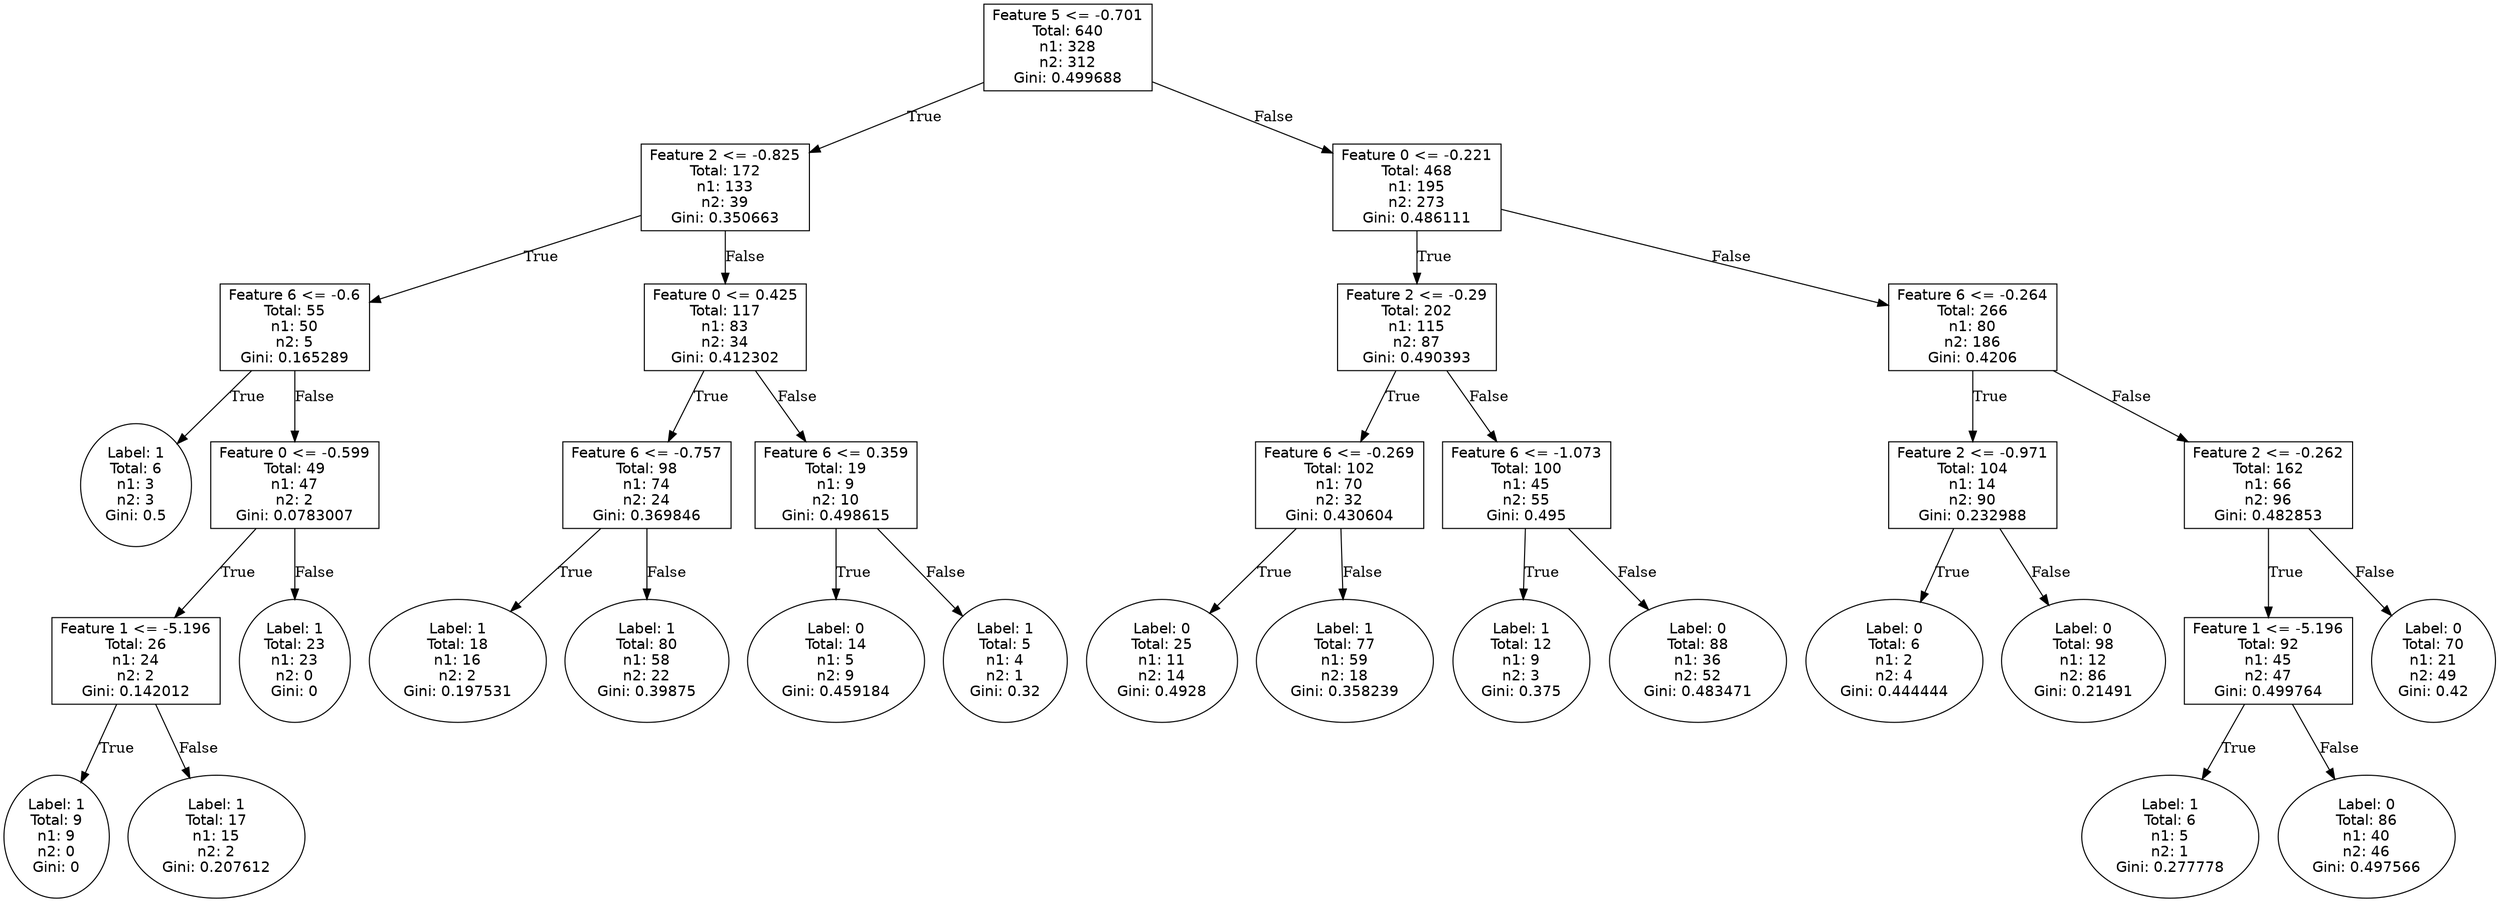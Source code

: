digraph Tree {
    node [fontname="Helvetica"];
    0 [label="Feature 5 <= -0.701\nTotal: 640\nn1: 328\nn2: 312\nGini: 0.499688", shape=box];
    0 -> 1 [label="True"];
    1 [label="Feature 2 <= -0.825\nTotal: 172\nn1: 133\nn2: 39\nGini: 0.350663", shape=box];
    1 -> 2 [label="True"];
    2 [label="Feature 6 <= -0.6\nTotal: 55\nn1: 50\nn2: 5\nGini: 0.165289", shape=box];
    2 -> 3 [label="True"];
    3 [label="Label: 1\nTotal: 6\nn1: 3\nn2: 3\nGini: 0.5", shape=ellipse];
    2 -> 4 [label="False"];
    4 [label="Feature 0 <= -0.599\nTotal: 49\nn1: 47\nn2: 2\nGini: 0.0783007", shape=box];
    4 -> 5 [label="True"];
    5 [label="Feature 1 <= -5.196\nTotal: 26\nn1: 24\nn2: 2\nGini: 0.142012", shape=box];
    5 -> 6 [label="True"];
    6 [label="Label: 1\nTotal: 9\nn1: 9\nn2: 0\nGini: 0", shape=ellipse];
    5 -> 7 [label="False"];
    7 [label="Label: 1\nTotal: 17\nn1: 15\nn2: 2\nGini: 0.207612", shape=ellipse];
    4 -> 8 [label="False"];
    8 [label="Label: 1\nTotal: 23\nn1: 23\nn2: 0\nGini: 0", shape=ellipse];
    1 -> 9 [label="False"];
    9 [label="Feature 0 <= 0.425\nTotal: 117\nn1: 83\nn2: 34\nGini: 0.412302", shape=box];
    9 -> 10 [label="True"];
    10 [label="Feature 6 <= -0.757\nTotal: 98\nn1: 74\nn2: 24\nGini: 0.369846", shape=box];
    10 -> 11 [label="True"];
    11 [label="Label: 1\nTotal: 18\nn1: 16\nn2: 2\nGini: 0.197531", shape=ellipse];
    10 -> 12 [label="False"];
    12 [label="Label: 1\nTotal: 80\nn1: 58\nn2: 22\nGini: 0.39875", shape=ellipse];
    9 -> 13 [label="False"];
    13 [label="Feature 6 <= 0.359\nTotal: 19\nn1: 9\nn2: 10\nGini: 0.498615", shape=box];
    13 -> 14 [label="True"];
    14 [label="Label: 0\nTotal: 14\nn1: 5\nn2: 9\nGini: 0.459184", shape=ellipse];
    13 -> 15 [label="False"];
    15 [label="Label: 1\nTotal: 5\nn1: 4\nn2: 1\nGini: 0.32", shape=ellipse];
    0 -> 16 [label="False"];
    16 [label="Feature 0 <= -0.221\nTotal: 468\nn1: 195\nn2: 273\nGini: 0.486111", shape=box];
    16 -> 17 [label="True"];
    17 [label="Feature 2 <= -0.29\nTotal: 202\nn1: 115\nn2: 87\nGini: 0.490393", shape=box];
    17 -> 18 [label="True"];
    18 [label="Feature 6 <= -0.269\nTotal: 102\nn1: 70\nn2: 32\nGini: 0.430604", shape=box];
    18 -> 19 [label="True"];
    19 [label="Label: 0\nTotal: 25\nn1: 11\nn2: 14\nGini: 0.4928", shape=ellipse];
    18 -> 20 [label="False"];
    20 [label="Label: 1\nTotal: 77\nn1: 59\nn2: 18\nGini: 0.358239", shape=ellipse];
    17 -> 21 [label="False"];
    21 [label="Feature 6 <= -1.073\nTotal: 100\nn1: 45\nn2: 55\nGini: 0.495", shape=box];
    21 -> 22 [label="True"];
    22 [label="Label: 1\nTotal: 12\nn1: 9\nn2: 3\nGini: 0.375", shape=ellipse];
    21 -> 23 [label="False"];
    23 [label="Label: 0\nTotal: 88\nn1: 36\nn2: 52\nGini: 0.483471", shape=ellipse];
    16 -> 24 [label="False"];
    24 [label="Feature 6 <= -0.264\nTotal: 266\nn1: 80\nn2: 186\nGini: 0.4206", shape=box];
    24 -> 25 [label="True"];
    25 [label="Feature 2 <= -0.971\nTotal: 104\nn1: 14\nn2: 90\nGini: 0.232988", shape=box];
    25 -> 26 [label="True"];
    26 [label="Label: 0\nTotal: 6\nn1: 2\nn2: 4\nGini: 0.444444", shape=ellipse];
    25 -> 27 [label="False"];
    27 [label="Label: 0\nTotal: 98\nn1: 12\nn2: 86\nGini: 0.21491", shape=ellipse];
    24 -> 28 [label="False"];
    28 [label="Feature 2 <= -0.262\nTotal: 162\nn1: 66\nn2: 96\nGini: 0.482853", shape=box];
    28 -> 29 [label="True"];
    29 [label="Feature 1 <= -5.196\nTotal: 92\nn1: 45\nn2: 47\nGini: 0.499764", shape=box];
    29 -> 30 [label="True"];
    30 [label="Label: 1\nTotal: 6\nn1: 5\nn2: 1\nGini: 0.277778", shape=ellipse];
    29 -> 31 [label="False"];
    31 [label="Label: 0\nTotal: 86\nn1: 40\nn2: 46\nGini: 0.497566", shape=ellipse];
    28 -> 32 [label="False"];
    32 [label="Label: 0\nTotal: 70\nn1: 21\nn2: 49\nGini: 0.42", shape=ellipse];
}

